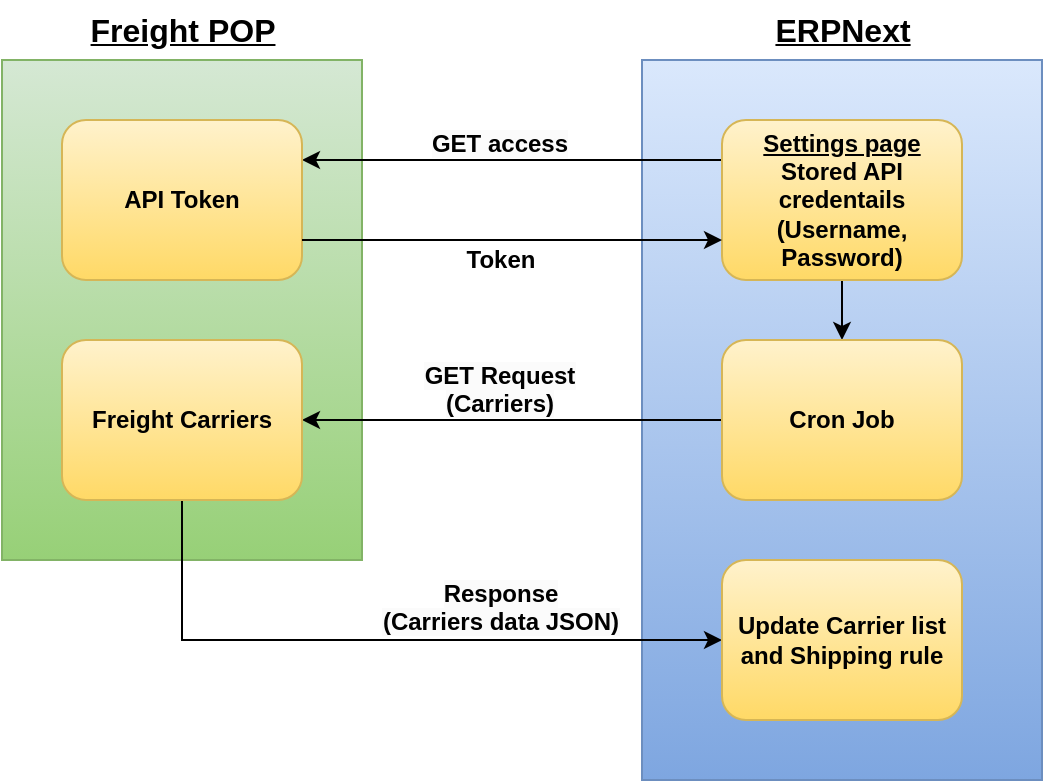 <mxfile version="23.1.6" type="github">
  <diagram name="Page-1" id="su3Unhtr4W7y5myPqnzo">
    <mxGraphModel dx="1050" dy="577" grid="1" gridSize="10" guides="1" tooltips="1" connect="1" arrows="1" fold="1" page="1" pageScale="1" pageWidth="850" pageHeight="1100" math="0" shadow="0">
      <root>
        <mxCell id="0" />
        <mxCell id="1" parent="0" />
        <mxCell id="vSLANAdD5uxZFQFdKyi2-1" value="" style="rounded=0;whiteSpace=wrap;html=1;fontStyle=1;fillColor=#d5e8d4;gradientColor=#97d077;strokeColor=#82b366;" vertex="1" parent="1">
          <mxGeometry x="160" y="70" width="180" height="250" as="geometry" />
        </mxCell>
        <mxCell id="vSLANAdD5uxZFQFdKyi2-2" value="" style="rounded=0;whiteSpace=wrap;html=1;fontStyle=1;fillColor=#dae8fc;gradientColor=#7ea6e0;strokeColor=#6c8ebf;" vertex="1" parent="1">
          <mxGeometry x="480" y="70" width="200" height="360" as="geometry" />
        </mxCell>
        <mxCell id="vSLANAdD5uxZFQFdKyi2-4" value="&lt;span style=&quot;font-size: 16px;&quot;&gt;&lt;span&gt;&lt;u&gt;ERPNext&lt;br&gt;&lt;/u&gt;&lt;/span&gt;&lt;/span&gt;" style="text;html=1;align=center;verticalAlign=middle;resizable=0;points=[];autosize=1;strokeColor=none;fillColor=none;fontStyle=1" vertex="1" parent="1">
          <mxGeometry x="535" y="40" width="90" height="30" as="geometry" />
        </mxCell>
        <mxCell id="vSLANAdD5uxZFQFdKyi2-5" style="edgeStyle=none;rounded=0;orthogonalLoop=1;jettySize=auto;html=1;fontStyle=1" edge="1" parent="1">
          <mxGeometry relative="1" as="geometry">
            <mxPoint x="520" y="120" as="sourcePoint" />
            <mxPoint x="310" y="120" as="targetPoint" />
          </mxGeometry>
        </mxCell>
        <mxCell id="vSLANAdD5uxZFQFdKyi2-6" value="API Token" style="rounded=1;whiteSpace=wrap;html=1;fontStyle=1;fillColor=#fff2cc;gradientColor=#ffd966;strokeColor=#d6b656;" vertex="1" parent="1">
          <mxGeometry x="190" y="100" width="120" height="80" as="geometry" />
        </mxCell>
        <mxCell id="vSLANAdD5uxZFQFdKyi2-7" value="" style="edgeStyle=none;rounded=0;orthogonalLoop=1;jettySize=auto;html=1;fontStyle=1" edge="1" parent="1" source="vSLANAdD5uxZFQFdKyi2-8" target="vSLANAdD5uxZFQFdKyi2-10">
          <mxGeometry relative="1" as="geometry" />
        </mxCell>
        <mxCell id="vSLANAdD5uxZFQFdKyi2-8" value="&lt;span&gt;&lt;u&gt;Settings page&lt;/u&gt;&lt;/span&gt;&lt;br&gt;Stored API credentails&lt;br&gt;(Username, Password)" style="rounded=1;whiteSpace=wrap;html=1;fontStyle=1;fillColor=#fff2cc;gradientColor=#ffd966;strokeColor=#d6b656;" vertex="1" parent="1">
          <mxGeometry x="520" y="100" width="120" height="80" as="geometry" />
        </mxCell>
        <mxCell id="vSLANAdD5uxZFQFdKyi2-9" style="edgeStyle=none;rounded=0;orthogonalLoop=1;jettySize=auto;html=1;exitX=0;exitY=0.5;exitDx=0;exitDy=0;fontStyle=1" edge="1" parent="1" source="vSLANAdD5uxZFQFdKyi2-10" target="vSLANAdD5uxZFQFdKyi2-13">
          <mxGeometry relative="1" as="geometry" />
        </mxCell>
        <mxCell id="vSLANAdD5uxZFQFdKyi2-10" value="Cron Job" style="rounded=1;whiteSpace=wrap;html=1;fontStyle=1;fillColor=#fff2cc;gradientColor=#ffd966;strokeColor=#d6b656;" vertex="1" parent="1">
          <mxGeometry x="520" y="210" width="120" height="80" as="geometry" />
        </mxCell>
        <mxCell id="vSLANAdD5uxZFQFdKyi2-11" value="&lt;span style=&quot;color: rgb(0, 0, 0); font-family: Helvetica; font-size: 12px; font-style: normal; font-variant-ligatures: normal; font-variant-caps: normal; letter-spacing: normal; orphans: 2; text-indent: 0px; text-transform: none; widows: 2; word-spacing: 0px; -webkit-text-stroke-width: 0px; background-color: rgb(251, 251, 251); text-decoration-thickness: initial; text-decoration-style: initial; text-decoration-color: initial; float: none; display: inline !important;&quot;&gt;GET Request&lt;br&gt;(Carriers)&lt;/span&gt;" style="text;whiteSpace=wrap;html=1;fontStyle=1;align=center;" vertex="1" parent="1">
          <mxGeometry x="359" y="214" width="100" height="40" as="geometry" />
        </mxCell>
        <mxCell id="vSLANAdD5uxZFQFdKyi2-12" style="edgeStyle=none;rounded=0;orthogonalLoop=1;jettySize=auto;html=1;entryX=0;entryY=0.5;entryDx=0;entryDy=0;fontStyle=1" edge="1" parent="1" source="vSLANAdD5uxZFQFdKyi2-13" target="vSLANAdD5uxZFQFdKyi2-15">
          <mxGeometry relative="1" as="geometry">
            <Array as="points">
              <mxPoint x="250" y="360" />
            </Array>
          </mxGeometry>
        </mxCell>
        <mxCell id="vSLANAdD5uxZFQFdKyi2-13" value="Freight Carriers" style="rounded=1;whiteSpace=wrap;html=1;fontStyle=1;fillColor=#fff2cc;gradientColor=#ffd966;strokeColor=#d6b656;" vertex="1" parent="1">
          <mxGeometry x="190" y="210" width="120" height="80" as="geometry" />
        </mxCell>
        <mxCell id="vSLANAdD5uxZFQFdKyi2-15" value="" style="rounded=1;whiteSpace=wrap;html=1;fontStyle=1;fillColor=#fff2cc;gradientColor=#ffd966;strokeColor=#d6b656;" vertex="1" parent="1">
          <mxGeometry x="520" y="320" width="120" height="80" as="geometry" />
        </mxCell>
        <mxCell id="vSLANAdD5uxZFQFdKyi2-16" value="&lt;span style=&quot;color: rgb(0, 0, 0); font-family: Helvetica; font-size: 12px; font-style: normal; font-variant-ligatures: normal; font-variant-caps: normal; letter-spacing: normal; orphans: 2; text-indent: 0px; text-transform: none; widows: 2; word-spacing: 0px; -webkit-text-stroke-width: 0px; background-color: rgb(251, 251, 251); text-decoration-thickness: initial; text-decoration-style: initial; text-decoration-color: initial; float: none; display: inline !important;&quot;&gt;Response&lt;br&gt;(Carriers data JSON)&lt;/span&gt;" style="text;whiteSpace=wrap;html=1;fontStyle=1;align=center;" vertex="1" parent="1">
          <mxGeometry x="348.5" y="323" width="121" height="40" as="geometry" />
        </mxCell>
        <mxCell id="vSLANAdD5uxZFQFdKyi2-18" value="&lt;span style=&quot;font-size: 16px;&quot;&gt;&lt;span&gt;&lt;u&gt;Freight POP&lt;br&gt;&lt;/u&gt;&lt;/span&gt;&lt;/span&gt;" style="text;html=1;align=center;verticalAlign=middle;resizable=0;points=[];autosize=1;strokeColor=none;fillColor=none;fontStyle=1" vertex="1" parent="1">
          <mxGeometry x="190" y="40" width="120" height="30" as="geometry" />
        </mxCell>
        <mxCell id="vSLANAdD5uxZFQFdKyi2-19" style="edgeStyle=none;rounded=0;orthogonalLoop=1;jettySize=auto;html=1;fontStyle=1" edge="1" parent="1">
          <mxGeometry relative="1" as="geometry">
            <mxPoint x="310" y="160" as="sourcePoint" />
            <mxPoint x="520" y="160" as="targetPoint" />
          </mxGeometry>
        </mxCell>
        <mxCell id="vSLANAdD5uxZFQFdKyi2-20" value="&lt;span style=&quot;color: rgb(0, 0, 0); font-family: Helvetica; font-size: 12px; font-style: normal; font-variant-ligatures: normal; font-variant-caps: normal; letter-spacing: normal; orphans: 2; text-indent: 0px; text-transform: none; widows: 2; word-spacing: 0px; -webkit-text-stroke-width: 0px; background-color: rgb(251, 251, 251); text-decoration-thickness: initial; text-decoration-style: initial; text-decoration-color: initial; float: none; display: inline !important;&quot;&gt;GET access&lt;br&gt;&lt;/span&gt;" style="text;whiteSpace=wrap;html=1;fontStyle=1;align=center;" vertex="1" parent="1">
          <mxGeometry x="369" y="98" width="80" height="20" as="geometry" />
        </mxCell>
        <mxCell id="vSLANAdD5uxZFQFdKyi2-21" value="Token" style="text;html=1;align=center;verticalAlign=middle;resizable=0;points=[];autosize=1;strokeColor=none;fillColor=none;fontStyle=1" vertex="1" parent="1">
          <mxGeometry x="379" y="155" width="60" height="30" as="geometry" />
        </mxCell>
        <mxCell id="vSLANAdD5uxZFQFdKyi2-24" value="Update Carrier list and Shipping rule" style="text;html=1;align=center;verticalAlign=middle;whiteSpace=wrap;rounded=0;fillColor=none;strokeColor=none;shadow=0;fontStyle=1" vertex="1" parent="1">
          <mxGeometry x="525" y="345" width="110" height="30" as="geometry" />
        </mxCell>
      </root>
    </mxGraphModel>
  </diagram>
</mxfile>
